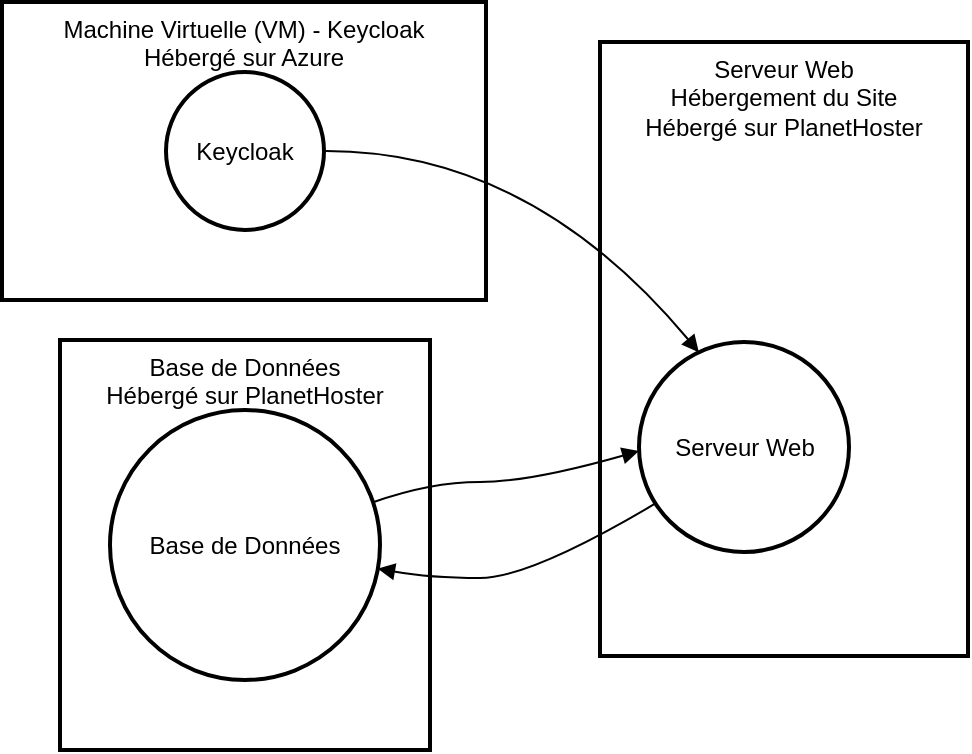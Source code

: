 <mxfile version="24.7.2" type="github">
  <diagram name="Page-1" id="Hp6jff_vpi80dohZ1l5y">
    <mxGraphModel dx="1641" dy="1679" grid="1" gridSize="10" guides="1" tooltips="1" connect="1" arrows="1" fold="1" page="1" pageScale="1" pageWidth="827" pageHeight="1169" math="0" shadow="0">
      <root>
        <mxCell id="0" />
        <mxCell id="1" parent="0" />
        <mxCell id="2" value="Base de Données&#xa;Hébergé sur PlanetHoster" style="whiteSpace=wrap;strokeWidth=2;verticalAlign=top;" parent="1" vertex="1">
          <mxGeometry y="169" width="185" height="205" as="geometry" />
        </mxCell>
        <mxCell id="3" value="Base de Données" style="ellipse;aspect=fixed;strokeWidth=2;whiteSpace=wrap;" parent="1" vertex="1">
          <mxGeometry x="25" y="204" width="135" height="135" as="geometry" />
        </mxCell>
        <mxCell id="4" value="Serveur Web&#xa;Hébergement du Site&#xa;Hébergé sur PlanetHoster" style="whiteSpace=wrap;strokeWidth=2;verticalAlign=top;" parent="1" vertex="1">
          <mxGeometry x="270" y="20" width="184" height="307" as="geometry" />
        </mxCell>
        <mxCell id="5" value="Serveur Web" style="ellipse;aspect=fixed;strokeWidth=2;whiteSpace=wrap;" parent="1" vertex="1">
          <mxGeometry x="289.5" y="170" width="105" height="105" as="geometry" />
        </mxCell>
        <mxCell id="6" value="Machine Virtuelle (VM) - Keycloak&#xa;Hébergé sur Azure" style="whiteSpace=wrap;strokeWidth=2;verticalAlign=top;" parent="1" vertex="1">
          <mxGeometry x="-29" width="242" height="149" as="geometry" />
        </mxCell>
        <mxCell id="7" value="Keycloak" style="ellipse;aspect=fixed;strokeWidth=2;whiteSpace=wrap;" parent="1" vertex="1">
          <mxGeometry x="53" y="35" width="79" height="79" as="geometry" />
        </mxCell>
        <mxCell id="8" value="" style="curved=1;startArrow=none;endArrow=block;exitX=1;exitY=0.5;entryX=0.26;entryY=0;" parent="1" source="7" target="5" edge="1">
          <mxGeometry relative="1" as="geometry">
            <Array as="points">
              <mxPoint x="235" y="74" />
            </Array>
          </mxGeometry>
        </mxCell>
        <mxCell id="9" value="" style="curved=1;startArrow=none;endArrow=block;exitX=0;exitY=0.82;entryX=1;entryY=0.59;" parent="1" source="5" target="3" edge="1">
          <mxGeometry relative="1" as="geometry">
            <Array as="points">
              <mxPoint x="235" y="288" />
              <mxPoint x="185" y="288" />
            </Array>
          </mxGeometry>
        </mxCell>
        <mxCell id="10" value="" style="curved=1;startArrow=none;endArrow=block;exitX=1;exitY=0.33;entryX=0;entryY=0.52;" parent="1" source="3" target="5" edge="1">
          <mxGeometry relative="1" as="geometry">
            <Array as="points">
              <mxPoint x="185" y="240" />
              <mxPoint x="235" y="240" />
            </Array>
          </mxGeometry>
        </mxCell>
      </root>
    </mxGraphModel>
  </diagram>
</mxfile>
